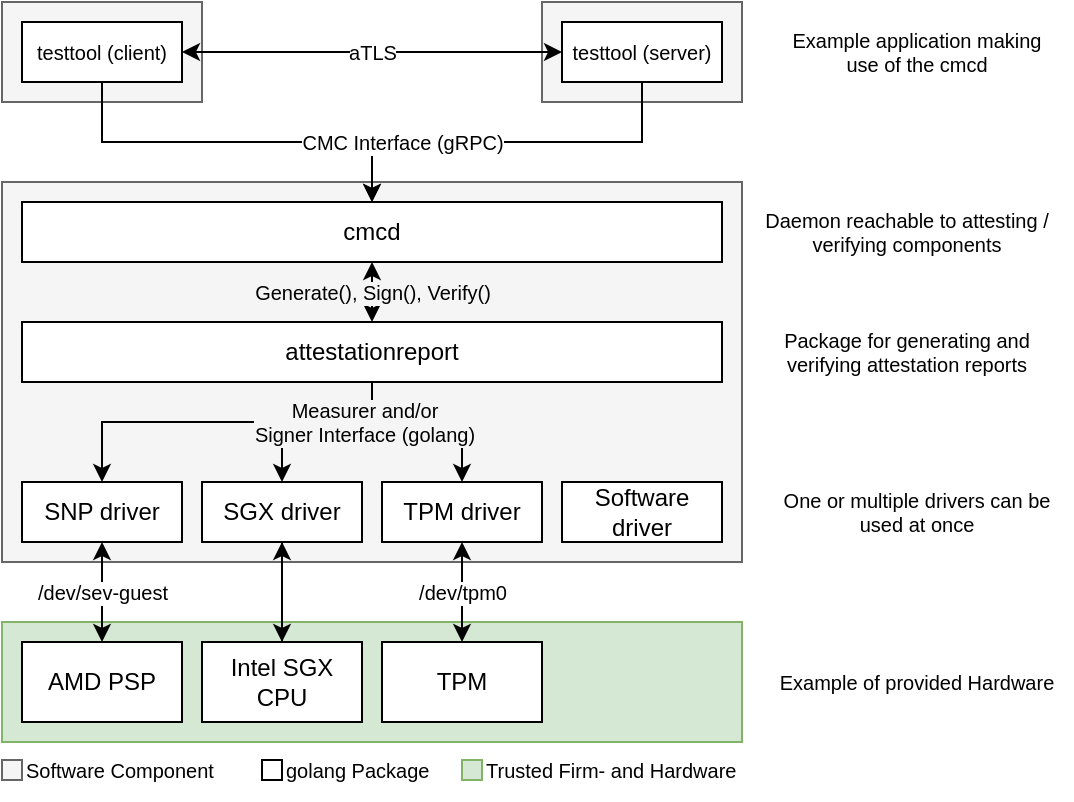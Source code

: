 <mxfile version="21.6.9" type="device">
  <diagram id="4OHlktra853td-nATEaD" name="Page-1">
    <mxGraphModel dx="1194" dy="731" grid="1" gridSize="10" guides="1" tooltips="1" connect="1" arrows="1" fold="1" page="1" pageScale="1" pageWidth="850" pageHeight="1100" math="0" shadow="0">
      <root>
        <mxCell id="0" />
        <mxCell id="1" parent="0" />
        <mxCell id="NFTrpatYoSMDDnahwGzO-29" value="" style="rounded=0;whiteSpace=wrap;html=1;fontSize=10;fillColor=#d5e8d4;strokeColor=#82b366;" parent="1" vertex="1">
          <mxGeometry x="10" y="310" width="370" height="60" as="geometry" />
        </mxCell>
        <mxCell id="NFTrpatYoSMDDnahwGzO-22" value="" style="rounded=0;whiteSpace=wrap;html=1;fontSize=10;fillColor=#f5f5f5;fontColor=#333333;strokeColor=#666666;" parent="1" vertex="1">
          <mxGeometry x="10" width="100" height="50" as="geometry" />
        </mxCell>
        <mxCell id="NFTrpatYoSMDDnahwGzO-21" value="" style="rounded=0;whiteSpace=wrap;html=1;fontSize=10;fillColor=#f5f5f5;fontColor=#333333;strokeColor=#666666;" parent="1" vertex="1">
          <mxGeometry x="280" width="100" height="50" as="geometry" />
        </mxCell>
        <mxCell id="NFTrpatYoSMDDnahwGzO-20" value="" style="rounded=0;whiteSpace=wrap;html=1;fontSize=10;fillColor=#f5f5f5;fontColor=#333333;strokeColor=#666666;" parent="1" vertex="1">
          <mxGeometry x="10" y="90" width="370" height="190" as="geometry" />
        </mxCell>
        <mxCell id="NFTrpatYoSMDDnahwGzO-7" style="edgeStyle=orthogonalEdgeStyle;rounded=0;orthogonalLoop=1;jettySize=auto;html=1;exitX=0.5;exitY=1;exitDx=0;exitDy=0;entryX=0.5;entryY=0;entryDx=0;entryDy=0;" parent="1" source="NFTrpatYoSMDDnahwGzO-18" target="NFTrpatYoSMDDnahwGzO-5" edge="1">
          <mxGeometry relative="1" as="geometry">
            <mxPoint x="150.0" y="180" as="sourcePoint" />
          </mxGeometry>
        </mxCell>
        <mxCell id="NFTrpatYoSMDDnahwGzO-8" style="edgeStyle=orthogonalEdgeStyle;rounded=0;orthogonalLoop=1;jettySize=auto;html=1;exitX=0.5;exitY=1;exitDx=0;exitDy=0;entryX=0.5;entryY=0;entryDx=0;entryDy=0;" parent="1" source="NFTrpatYoSMDDnahwGzO-18" target="NFTrpatYoSMDDnahwGzO-6" edge="1">
          <mxGeometry relative="1" as="geometry">
            <mxPoint x="150.0" y="180" as="sourcePoint" />
            <Array as="points">
              <mxPoint x="195" y="210" />
              <mxPoint x="240" y="210" />
            </Array>
          </mxGeometry>
        </mxCell>
        <mxCell id="NFTrpatYoSMDDnahwGzO-19" value="Generate(), Sign(), Verify()" style="edgeStyle=orthogonalEdgeStyle;rounded=0;orthogonalLoop=1;jettySize=auto;html=1;exitX=0.5;exitY=1;exitDx=0;exitDy=0;entryX=0.5;entryY=0;entryDx=0;entryDy=0;fontSize=10;startArrow=classic;startFill=1;labelBackgroundColor=#F5F5F5;" parent="1" source="NFTrpatYoSMDDnahwGzO-1" target="NFTrpatYoSMDDnahwGzO-18" edge="1">
          <mxGeometry relative="1" as="geometry" />
        </mxCell>
        <mxCell id="NFTrpatYoSMDDnahwGzO-1" value="cmcd" style="rounded=0;whiteSpace=wrap;html=1;" parent="1" vertex="1">
          <mxGeometry x="20" y="100" width="350" height="30" as="geometry" />
        </mxCell>
        <mxCell id="NFTrpatYoSMDDnahwGzO-33" value="/dev/sev-guest" style="edgeStyle=orthogonalEdgeStyle;rounded=0;orthogonalLoop=1;jettySize=auto;html=1;exitX=0.5;exitY=1;exitDx=0;exitDy=0;entryX=0.5;entryY=0;entryDx=0;entryDy=0;labelBackgroundColor=#FFFFFF;fontSize=10;startArrow=classic;startFill=1;" parent="1" source="NFTrpatYoSMDDnahwGzO-2" target="NFTrpatYoSMDDnahwGzO-32" edge="1">
          <mxGeometry relative="1" as="geometry" />
        </mxCell>
        <mxCell id="NFTrpatYoSMDDnahwGzO-2" value="SNP driver" style="rounded=0;whiteSpace=wrap;html=1;" parent="1" vertex="1">
          <mxGeometry x="20" y="240" width="80" height="30" as="geometry" />
        </mxCell>
        <mxCell id="hybUG0nslqYRsCqv7fSd-3" style="edgeStyle=orthogonalEdgeStyle;rounded=0;orthogonalLoop=1;jettySize=auto;html=1;exitX=0.5;exitY=1;exitDx=0;exitDy=0;entryX=0.5;entryY=0;entryDx=0;entryDy=0;" parent="1" source="NFTrpatYoSMDDnahwGzO-5" target="hybUG0nslqYRsCqv7fSd-1" edge="1">
          <mxGeometry relative="1" as="geometry" />
        </mxCell>
        <mxCell id="NFTrpatYoSMDDnahwGzO-5" value="SGX driver" style="rounded=0;whiteSpace=wrap;html=1;" parent="1" vertex="1">
          <mxGeometry x="110" y="240" width="80" height="30" as="geometry" />
        </mxCell>
        <mxCell id="NFTrpatYoSMDDnahwGzO-34" value="/dev/tpm0" style="edgeStyle=orthogonalEdgeStyle;rounded=0;orthogonalLoop=1;jettySize=auto;html=1;exitX=0.5;exitY=1;exitDx=0;exitDy=0;entryX=0.5;entryY=0;entryDx=0;entryDy=0;labelBackgroundColor=#FFFFFF;fontSize=10;startArrow=classic;startFill=1;" parent="1" source="NFTrpatYoSMDDnahwGzO-6" target="NFTrpatYoSMDDnahwGzO-31" edge="1">
          <mxGeometry relative="1" as="geometry" />
        </mxCell>
        <mxCell id="NFTrpatYoSMDDnahwGzO-6" value="TPM driver" style="rounded=0;whiteSpace=wrap;html=1;" parent="1" vertex="1">
          <mxGeometry x="200" y="240" width="80" height="30" as="geometry" />
        </mxCell>
        <mxCell id="NFTrpatYoSMDDnahwGzO-10" value="One or multiple drivers can be used at once" style="text;html=1;strokeColor=none;fillColor=none;align=center;verticalAlign=middle;whiteSpace=wrap;rounded=0;fontSize=10;" parent="1" vertex="1">
          <mxGeometry x="390" y="240" width="155" height="30" as="geometry" />
        </mxCell>
        <mxCell id="NFTrpatYoSMDDnahwGzO-14" style="edgeStyle=orthogonalEdgeStyle;rounded=0;orthogonalLoop=1;jettySize=auto;html=1;exitX=0.5;exitY=1;exitDx=0;exitDy=0;entryX=0.5;entryY=0;entryDx=0;entryDy=0;fontSize=10;" parent="1" source="NFTrpatYoSMDDnahwGzO-12" target="NFTrpatYoSMDDnahwGzO-1" edge="1">
          <mxGeometry relative="1" as="geometry" />
        </mxCell>
        <mxCell id="NFTrpatYoSMDDnahwGzO-17" value="aTLS" style="edgeStyle=orthogonalEdgeStyle;rounded=0;orthogonalLoop=1;jettySize=auto;html=1;exitX=1;exitY=0.5;exitDx=0;exitDy=0;entryX=0;entryY=0.5;entryDx=0;entryDy=0;fontSize=10;startArrow=classic;startFill=1;" parent="1" source="NFTrpatYoSMDDnahwGzO-12" target="NFTrpatYoSMDDnahwGzO-13" edge="1">
          <mxGeometry relative="1" as="geometry" />
        </mxCell>
        <mxCell id="NFTrpatYoSMDDnahwGzO-12" value="testtool (client)" style="rounded=0;whiteSpace=wrap;html=1;fontSize=10;" parent="1" vertex="1">
          <mxGeometry x="20" y="10" width="80" height="30" as="geometry" />
        </mxCell>
        <mxCell id="NFTrpatYoSMDDnahwGzO-13" value="testtool (server)" style="rounded=0;whiteSpace=wrap;html=1;fontSize=10;" parent="1" vertex="1">
          <mxGeometry x="290" y="10" width="80" height="30" as="geometry" />
        </mxCell>
        <mxCell id="NFTrpatYoSMDDnahwGzO-9" value="CMC Interface (gRPC)" style="edgeStyle=orthogonalEdgeStyle;rounded=0;orthogonalLoop=1;jettySize=auto;html=1;exitX=0.5;exitY=1;exitDx=0;exitDy=0;entryX=0.5;entryY=0;entryDx=0;entryDy=0;fontSize=10;" parent="1" source="NFTrpatYoSMDDnahwGzO-13" target="NFTrpatYoSMDDnahwGzO-1" edge="1">
          <mxGeometry x="0.538" relative="1" as="geometry">
            <mxPoint x="150.095" y="20" as="sourcePoint" />
            <mxPoint as="offset" />
          </mxGeometry>
        </mxCell>
        <mxCell id="NFTrpatYoSMDDnahwGzO-15" value="Daemon reachable to attesting / verifying components" style="text;html=1;strokeColor=none;fillColor=none;align=center;verticalAlign=middle;whiteSpace=wrap;rounded=0;fontSize=10;" parent="1" vertex="1">
          <mxGeometry x="390" y="100" width="145" height="30" as="geometry" />
        </mxCell>
        <mxCell id="NFTrpatYoSMDDnahwGzO-16" value="Example application making use of the cmcd" style="text;html=1;strokeColor=none;fillColor=none;align=center;verticalAlign=middle;whiteSpace=wrap;rounded=0;fontSize=10;" parent="1" vertex="1">
          <mxGeometry x="395" y="10" width="145" height="30" as="geometry" />
        </mxCell>
        <mxCell id="NFTrpatYoSMDDnahwGzO-3" value="&lt;div style=&quot;font-size: 10px;&quot;&gt;&lt;font style=&quot;font-size: 10px;&quot;&gt;Measurer and/or &lt;br style=&quot;font-size: 10px;&quot;&gt;&lt;/font&gt;&lt;/div&gt;&lt;div style=&quot;font-size: 10px;&quot;&gt;&lt;font style=&quot;font-size: 10px;&quot;&gt;Signer Interface (golang)&lt;br style=&quot;font-size: 10px;&quot;&gt;&lt;/font&gt;&lt;/div&gt;" style="edgeStyle=orthogonalEdgeStyle;rounded=0;orthogonalLoop=1;jettySize=auto;html=1;exitX=0.5;exitY=1;exitDx=0;exitDy=0;fontSize=10;labelBackgroundColor=#F5F5F5;" parent="1" source="NFTrpatYoSMDDnahwGzO-18" target="NFTrpatYoSMDDnahwGzO-2" edge="1">
          <mxGeometry x="-0.733" relative="1" as="geometry">
            <mxPoint x="150.0" y="180" as="sourcePoint" />
            <Array as="points">
              <mxPoint x="195" y="210" />
              <mxPoint x="60" y="210" />
            </Array>
            <mxPoint as="offset" />
          </mxGeometry>
        </mxCell>
        <mxCell id="NFTrpatYoSMDDnahwGzO-18" value="attestationreport" style="rounded=0;whiteSpace=wrap;html=1;" parent="1" vertex="1">
          <mxGeometry x="20" y="160" width="350" height="30" as="geometry" />
        </mxCell>
        <mxCell id="NFTrpatYoSMDDnahwGzO-23" value="" style="rounded=0;whiteSpace=wrap;html=1;fontSize=10;fillColor=#f5f5f5;fontColor=#333333;strokeColor=#666666;" parent="1" vertex="1">
          <mxGeometry x="10" y="379" width="10" height="10" as="geometry" />
        </mxCell>
        <mxCell id="NFTrpatYoSMDDnahwGzO-24" value="Software Component" style="text;html=1;strokeColor=none;fillColor=none;align=left;verticalAlign=middle;whiteSpace=wrap;rounded=0;fontSize=10;" parent="1" vertex="1">
          <mxGeometry x="20" y="369" width="100" height="30" as="geometry" />
        </mxCell>
        <mxCell id="NFTrpatYoSMDDnahwGzO-25" value="" style="rounded=0;whiteSpace=wrap;html=1;fontSize=10;" parent="1" vertex="1">
          <mxGeometry x="140" y="379" width="10" height="10" as="geometry" />
        </mxCell>
        <mxCell id="NFTrpatYoSMDDnahwGzO-26" value="golang Package" style="text;html=1;strokeColor=none;fillColor=none;align=left;verticalAlign=middle;whiteSpace=wrap;rounded=0;fontSize=10;" parent="1" vertex="1">
          <mxGeometry x="150" y="369" width="80" height="30" as="geometry" />
        </mxCell>
        <mxCell id="NFTrpatYoSMDDnahwGzO-31" value="TPM" style="rounded=0;whiteSpace=wrap;html=1;" parent="1" vertex="1">
          <mxGeometry x="200" y="320" width="80" height="40" as="geometry" />
        </mxCell>
        <mxCell id="NFTrpatYoSMDDnahwGzO-32" value="AMD PSP" style="rounded=0;whiteSpace=wrap;html=1;" parent="1" vertex="1">
          <mxGeometry x="20" y="320" width="80" height="40" as="geometry" />
        </mxCell>
        <mxCell id="NFTrpatYoSMDDnahwGzO-35" value="" style="rounded=0;whiteSpace=wrap;html=1;fontSize=10;fillColor=#d5e8d4;strokeColor=#82b366;" parent="1" vertex="1">
          <mxGeometry x="240" y="379" width="10" height="10" as="geometry" />
        </mxCell>
        <mxCell id="NFTrpatYoSMDDnahwGzO-36" value="Trusted Firm- and Hardware" style="text;html=1;strokeColor=none;fillColor=none;align=left;verticalAlign=middle;whiteSpace=wrap;rounded=0;fontSize=10;" parent="1" vertex="1">
          <mxGeometry x="250" y="369" width="130" height="30" as="geometry" />
        </mxCell>
        <mxCell id="NFTrpatYoSMDDnahwGzO-38" value="Package for generating and verifying attestation reports" style="text;html=1;strokeColor=none;fillColor=none;align=center;verticalAlign=middle;whiteSpace=wrap;rounded=0;fontSize=10;" parent="1" vertex="1">
          <mxGeometry x="390" y="160" width="145" height="30" as="geometry" />
        </mxCell>
        <mxCell id="NFTrpatYoSMDDnahwGzO-40" value="Example of provided Hardware" style="text;html=1;strokeColor=none;fillColor=none;align=center;verticalAlign=middle;whiteSpace=wrap;rounded=0;fontSize=10;" parent="1" vertex="1">
          <mxGeometry x="390" y="325" width="155" height="30" as="geometry" />
        </mxCell>
        <mxCell id="hybUG0nslqYRsCqv7fSd-4" style="edgeStyle=orthogonalEdgeStyle;rounded=0;orthogonalLoop=1;jettySize=auto;html=1;exitX=0.5;exitY=0;exitDx=0;exitDy=0;entryX=0.5;entryY=1;entryDx=0;entryDy=0;" parent="1" source="hybUG0nslqYRsCqv7fSd-1" target="NFTrpatYoSMDDnahwGzO-5" edge="1">
          <mxGeometry relative="1" as="geometry" />
        </mxCell>
        <mxCell id="hybUG0nslqYRsCqv7fSd-1" value="Intel SGX CPU" style="rounded=0;whiteSpace=wrap;html=1;" parent="1" vertex="1">
          <mxGeometry x="110" y="320" width="80" height="40" as="geometry" />
        </mxCell>
        <mxCell id="c3PVLYxiAtrJ4egzWHBz-1" value="Software driver" style="rounded=0;whiteSpace=wrap;html=1;" vertex="1" parent="1">
          <mxGeometry x="290" y="240" width="80" height="30" as="geometry" />
        </mxCell>
      </root>
    </mxGraphModel>
  </diagram>
</mxfile>
